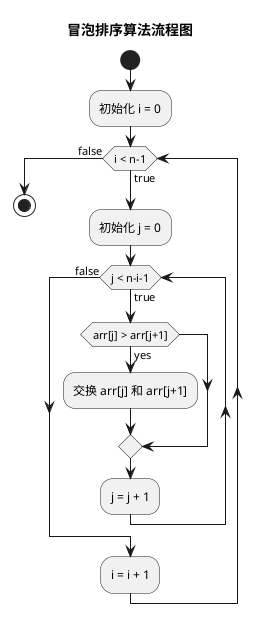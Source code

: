 @startuml bubbleSort
title 冒泡排序算法流程图

start
:初始化 i = 0;
while (i < n-1) is (true)
    :初始化 j = 0;
    while (j < n-i-1) is (true)
        if (arr[j] > arr[j+1]) then (yes)
            :交换 arr[j] 和 arr[j+1];
        endif
        :j = j + 1;
    endwhile (false)
    :i = i + 1;
endwhile (false)
stop

@enduml

@startuml quickSort
title 快速排序算法流程图

start
if (low < high)
    :pi = partition(arr, low, high);
    :quickSort(arr, low, pi-1);
    :quickSort(arr, pi+1, high);
endif
stop
@enduml

@startuml shellSort
title 希尔排序算法流程图

start
:gap = n / 2;
while (gap > 0)
    :i = gap;
    while (i < n)
        :temp = arr[i];
        :j = i;
        while (j >= gap && arr[j - gap] > temp)
            :arr[j] = arr[j - gap];
            :j = j - gap;
        endwhile
        :arr[j] = temp;
        :i = i + 1;
    endwhile
    :gap = gap / 2;
endwhile
stop
@enduml

@startuml heapSort
title 堆排序算法流程图

start
    :i = n / 2 - 1;
    while (i >= 0)
        :heapify(arr, n, i);
        :i = i - 1;
    endwhile

    :i = n - 1;
    while (i > 0)
        :swap(arr[0], arr[i]);
        :heapify(arr, i, 0);
        :i = i - 1;
    endwhile
stop
@enduml

